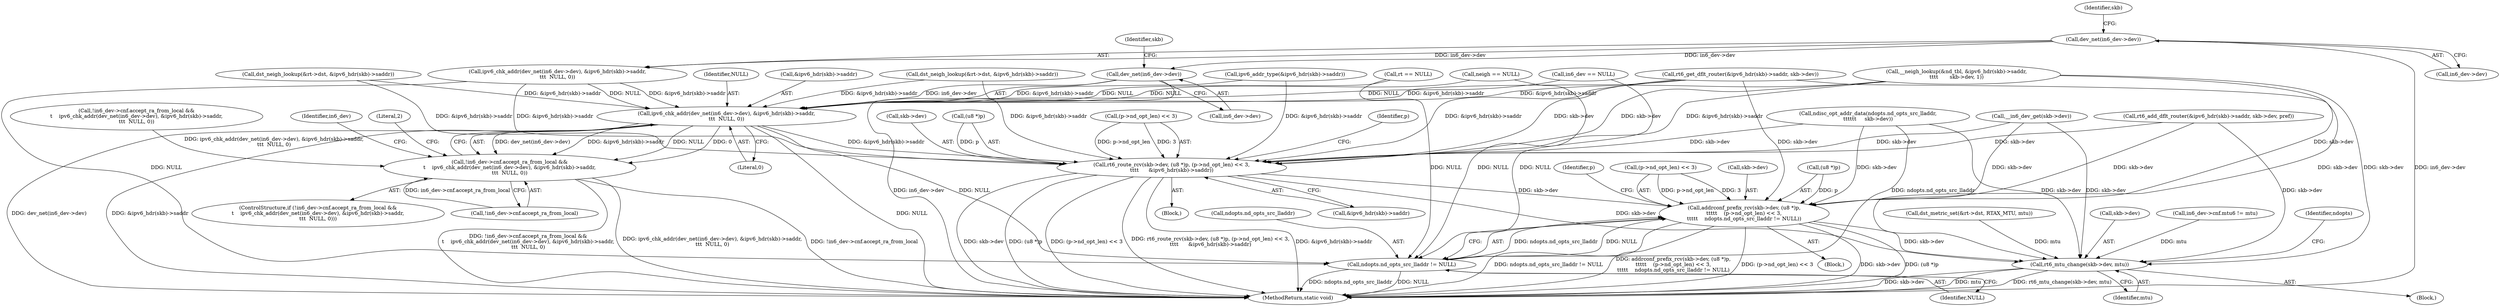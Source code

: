 digraph "0_linux_6fd99094de2b83d1d4c8457f2c83483b2828e75a@pointer" {
"1000807" [label="(Call,dev_net(in6_dev->dev))"];
"1000340" [label="(Call,dev_net(in6_dev->dev))"];
"1000806" [label="(Call,ipv6_chk_addr(dev_net(in6_dev->dev), &ipv6_hdr(skb)->saddr,\n\t\t\t  NULL, 0))"];
"1000799" [label="(Call,!in6_dev->cnf.accept_ra_from_local &&\n\t    ipv6_chk_addr(dev_net(in6_dev->dev), &ipv6_hdr(skb)->saddr,\n\t\t\t  NULL, 0))"];
"1000900" [label="(Call,rt6_route_rcv(skb->dev, (u8 *)p, (p->nd_opt_len) << 3,\n\t\t\t\t      &ipv6_hdr(skb)->saddr))"];
"1000963" [label="(Call,addrconf_prefix_rcv(skb->dev, (u8 *)p,\n\t\t\t\t\t    (p->nd_opt_len) << 3,\n\t\t\t\t\t    ndopts.nd_opts_src_lladdr != NULL))"];
"1001055" [label="(Call,rt6_mtu_change(skb->dev, mtu))"];
"1000975" [label="(Call,ndopts.nd_opts_src_lladdr != NULL)"];
"1000807" [label="(Call,dev_net(in6_dev->dev))"];
"1000900" [label="(Call,rt6_route_rcv(skb->dev, (u8 *)p, (p->nd_opt_len) << 3,\n\t\t\t\t      &ipv6_hdr(skb)->saddr))"];
"1000855" [label="(Block,)"];
"1000967" [label="(Call,(u8 *)p)"];
"1000454" [label="(Call,rt == NULL)"];
"1000204" [label="(Call,__in6_dev_get(skb->dev))"];
"1000798" [label="(ControlStructure,if (!in6_dev->cnf.accept_ra_from_local &&\n\t    ipv6_chk_addr(dev_net(in6_dev->dev), &ipv6_hdr(skb)->saddr,\n\t\t\t  NULL, 0)))"];
"1001059" [label="(Identifier,mtu)"];
"1000465" [label="(Call,rt6_add_dflt_router(&ipv6_hdr(skb)->saddr, skb->dev, pref))"];
"1000340" [label="(Call,dev_net(in6_dev->dev))"];
"1000332" [label="(Call,!in6_dev->cnf.accept_ra_from_local &&\n\t    ipv6_chk_addr(dev_net(in6_dev->dev), &ipv6_hdr(skb)->saddr,\n\t\t\t  NULL, 0))"];
"1000849" [label="(Identifier,p)"];
"1000347" [label="(Identifier,skb)"];
"1000167" [label="(Call,ipv6_addr_type(&ipv6_hdr(skb)->saddr))"];
"1000814" [label="(Identifier,skb)"];
"1000962" [label="(Block,)"];
"1000816" [label="(Identifier,NULL)"];
"1001062" [label="(Identifier,ndopts)"];
"1001048" [label="(Call,dst_metric_set(&rt->dst, RTAX_MTU, mtu))"];
"1001056" [label="(Call,skb->dev)"];
"1000407" [label="(Call,dst_neigh_lookup(&rt->dst, &ipv6_hdr(skb)->saddr))"];
"1000975" [label="(Call,ndopts.nd_opts_src_lladdr != NULL)"];
"1000800" [label="(Call,!in6_dev->cnf.accept_ra_from_local)"];
"1000956" [label="(Identifier,p)"];
"1001104" [label="(MethodReturn,static void)"];
"1001031" [label="(Call,in6_dev->cnf.mtu6 != mtu)"];
"1001055" [label="(Call,rt6_mtu_change(skb->dev, mtu))"];
"1000970" [label="(Call,(p->nd_opt_len) << 3)"];
"1000904" [label="(Call,(u8 *)p)"];
"1000339" [label="(Call,ipv6_chk_addr(dev_net(in6_dev->dev), &ipv6_hdr(skb)->saddr,\n\t\t\t  NULL, 0))"];
"1000499" [label="(Call,neigh == NULL)"];
"1000817" [label="(Literal,0)"];
"1000964" [label="(Call,skb->dev)"];
"1000833" [label="(Identifier,in6_dev)"];
"1000912" [label="(Call,&ipv6_hdr(skb)->saddr)"];
"1000979" [label="(Identifier,NULL)"];
"1000341" [label="(Call,in6_dev->dev)"];
"1000811" [label="(Call,&ipv6_hdr(skb)->saddr)"];
"1000209" [label="(Call,in6_dev == NULL)"];
"1000907" [label="(Call,(p->nd_opt_len) << 3)"];
"1000393" [label="(Call,rt6_get_dflt_router(&ipv6_hdr(skb)->saddr, skb->dev))"];
"1000799" [label="(Call,!in6_dev->cnf.accept_ra_from_local &&\n\t    ipv6_chk_addr(dev_net(in6_dev->dev), &ipv6_hdr(skb)->saddr,\n\t\t\t  NULL, 0))"];
"1000976" [label="(Call,ndopts.nd_opts_src_lladdr)"];
"1000806" [label="(Call,ipv6_chk_addr(dev_net(in6_dev->dev), &ipv6_hdr(skb)->saddr,\n\t\t\t  NULL, 0))"];
"1000755" [label="(Call,ndisc_opt_addr_data(ndopts.nd_opts_src_lladdr,\n\t\t\t\t\t\t     skb->dev))"];
"1000820" [label="(Literal,2)"];
"1000963" [label="(Call,addrconf_prefix_rcv(skb->dev, (u8 *)p,\n\t\t\t\t\t    (p->nd_opt_len) << 3,\n\t\t\t\t\t    ndopts.nd_opts_src_lladdr != NULL))"];
"1000901" [label="(Call,skb->dev)"];
"1000729" [label="(Call,__neigh_lookup(&nd_tbl, &ipv6_hdr(skb)->saddr,\n\t\t\t\t       skb->dev, 1))"];
"1000808" [label="(Call,in6_dev->dev)"];
"1001038" [label="(Block,)"];
"1000488" [label="(Call,dst_neigh_lookup(&rt->dst, &ipv6_hdr(skb)->saddr))"];
"1000807" -> "1000806"  [label="AST: "];
"1000807" -> "1000808"  [label="CFG: "];
"1000808" -> "1000807"  [label="AST: "];
"1000814" -> "1000807"  [label="CFG: "];
"1000807" -> "1001104"  [label="DDG: in6_dev->dev"];
"1000807" -> "1000806"  [label="DDG: in6_dev->dev"];
"1000340" -> "1000807"  [label="DDG: in6_dev->dev"];
"1000340" -> "1000339"  [label="AST: "];
"1000340" -> "1000341"  [label="CFG: "];
"1000341" -> "1000340"  [label="AST: "];
"1000347" -> "1000340"  [label="CFG: "];
"1000340" -> "1001104"  [label="DDG: in6_dev->dev"];
"1000340" -> "1000339"  [label="DDG: in6_dev->dev"];
"1000806" -> "1000799"  [label="AST: "];
"1000806" -> "1000817"  [label="CFG: "];
"1000811" -> "1000806"  [label="AST: "];
"1000816" -> "1000806"  [label="AST: "];
"1000817" -> "1000806"  [label="AST: "];
"1000799" -> "1000806"  [label="CFG: "];
"1000806" -> "1001104"  [label="DDG: NULL"];
"1000806" -> "1001104"  [label="DDG: dev_net(in6_dev->dev)"];
"1000806" -> "1001104"  [label="DDG: &ipv6_hdr(skb)->saddr"];
"1000806" -> "1000799"  [label="DDG: dev_net(in6_dev->dev)"];
"1000806" -> "1000799"  [label="DDG: &ipv6_hdr(skb)->saddr"];
"1000806" -> "1000799"  [label="DDG: NULL"];
"1000806" -> "1000799"  [label="DDG: 0"];
"1000167" -> "1000806"  [label="DDG: &ipv6_hdr(skb)->saddr"];
"1000407" -> "1000806"  [label="DDG: &ipv6_hdr(skb)->saddr"];
"1000488" -> "1000806"  [label="DDG: &ipv6_hdr(skb)->saddr"];
"1000729" -> "1000806"  [label="DDG: &ipv6_hdr(skb)->saddr"];
"1000393" -> "1000806"  [label="DDG: &ipv6_hdr(skb)->saddr"];
"1000339" -> "1000806"  [label="DDG: &ipv6_hdr(skb)->saddr"];
"1000339" -> "1000806"  [label="DDG: NULL"];
"1000499" -> "1000806"  [label="DDG: NULL"];
"1000209" -> "1000806"  [label="DDG: NULL"];
"1000454" -> "1000806"  [label="DDG: NULL"];
"1000806" -> "1000900"  [label="DDG: &ipv6_hdr(skb)->saddr"];
"1000806" -> "1000975"  [label="DDG: NULL"];
"1000799" -> "1000798"  [label="AST: "];
"1000799" -> "1000800"  [label="CFG: "];
"1000800" -> "1000799"  [label="AST: "];
"1000820" -> "1000799"  [label="CFG: "];
"1000833" -> "1000799"  [label="CFG: "];
"1000799" -> "1001104"  [label="DDG: ipv6_chk_addr(dev_net(in6_dev->dev), &ipv6_hdr(skb)->saddr,\n\t\t\t  NULL, 0)"];
"1000799" -> "1001104"  [label="DDG: !in6_dev->cnf.accept_ra_from_local"];
"1000799" -> "1001104"  [label="DDG: !in6_dev->cnf.accept_ra_from_local &&\n\t    ipv6_chk_addr(dev_net(in6_dev->dev), &ipv6_hdr(skb)->saddr,\n\t\t\t  NULL, 0)"];
"1000800" -> "1000799"  [label="DDG: in6_dev->cnf.accept_ra_from_local"];
"1000332" -> "1000799"  [label="DDG: ipv6_chk_addr(dev_net(in6_dev->dev), &ipv6_hdr(skb)->saddr,\n\t\t\t  NULL, 0)"];
"1000900" -> "1000855"  [label="AST: "];
"1000900" -> "1000912"  [label="CFG: "];
"1000901" -> "1000900"  [label="AST: "];
"1000904" -> "1000900"  [label="AST: "];
"1000907" -> "1000900"  [label="AST: "];
"1000912" -> "1000900"  [label="AST: "];
"1000849" -> "1000900"  [label="CFG: "];
"1000900" -> "1001104"  [label="DDG: (u8 *)p"];
"1000900" -> "1001104"  [label="DDG: (p->nd_opt_len) << 3"];
"1000900" -> "1001104"  [label="DDG: rt6_route_rcv(skb->dev, (u8 *)p, (p->nd_opt_len) << 3,\n\t\t\t\t      &ipv6_hdr(skb)->saddr)"];
"1000900" -> "1001104"  [label="DDG: &ipv6_hdr(skb)->saddr"];
"1000900" -> "1001104"  [label="DDG: skb->dev"];
"1000755" -> "1000900"  [label="DDG: skb->dev"];
"1000729" -> "1000900"  [label="DDG: skb->dev"];
"1000729" -> "1000900"  [label="DDG: &ipv6_hdr(skb)->saddr"];
"1000465" -> "1000900"  [label="DDG: skb->dev"];
"1000204" -> "1000900"  [label="DDG: skb->dev"];
"1000393" -> "1000900"  [label="DDG: skb->dev"];
"1000393" -> "1000900"  [label="DDG: &ipv6_hdr(skb)->saddr"];
"1000904" -> "1000900"  [label="DDG: p"];
"1000907" -> "1000900"  [label="DDG: p->nd_opt_len"];
"1000907" -> "1000900"  [label="DDG: 3"];
"1000167" -> "1000900"  [label="DDG: &ipv6_hdr(skb)->saddr"];
"1000407" -> "1000900"  [label="DDG: &ipv6_hdr(skb)->saddr"];
"1000488" -> "1000900"  [label="DDG: &ipv6_hdr(skb)->saddr"];
"1000339" -> "1000900"  [label="DDG: &ipv6_hdr(skb)->saddr"];
"1000900" -> "1000963"  [label="DDG: skb->dev"];
"1000900" -> "1001055"  [label="DDG: skb->dev"];
"1000963" -> "1000962"  [label="AST: "];
"1000963" -> "1000975"  [label="CFG: "];
"1000964" -> "1000963"  [label="AST: "];
"1000967" -> "1000963"  [label="AST: "];
"1000970" -> "1000963"  [label="AST: "];
"1000975" -> "1000963"  [label="AST: "];
"1000956" -> "1000963"  [label="CFG: "];
"1000963" -> "1001104"  [label="DDG: skb->dev"];
"1000963" -> "1001104"  [label="DDG: (u8 *)p"];
"1000963" -> "1001104"  [label="DDG: ndopts.nd_opts_src_lladdr != NULL"];
"1000963" -> "1001104"  [label="DDG: addrconf_prefix_rcv(skb->dev, (u8 *)p,\n\t\t\t\t\t    (p->nd_opt_len) << 3,\n\t\t\t\t\t    ndopts.nd_opts_src_lladdr != NULL)"];
"1000963" -> "1001104"  [label="DDG: (p->nd_opt_len) << 3"];
"1000755" -> "1000963"  [label="DDG: skb->dev"];
"1000729" -> "1000963"  [label="DDG: skb->dev"];
"1000465" -> "1000963"  [label="DDG: skb->dev"];
"1000204" -> "1000963"  [label="DDG: skb->dev"];
"1000393" -> "1000963"  [label="DDG: skb->dev"];
"1000967" -> "1000963"  [label="DDG: p"];
"1000970" -> "1000963"  [label="DDG: p->nd_opt_len"];
"1000970" -> "1000963"  [label="DDG: 3"];
"1000975" -> "1000963"  [label="DDG: ndopts.nd_opts_src_lladdr"];
"1000975" -> "1000963"  [label="DDG: NULL"];
"1000963" -> "1001055"  [label="DDG: skb->dev"];
"1001055" -> "1001038"  [label="AST: "];
"1001055" -> "1001059"  [label="CFG: "];
"1001056" -> "1001055"  [label="AST: "];
"1001059" -> "1001055"  [label="AST: "];
"1001062" -> "1001055"  [label="CFG: "];
"1001055" -> "1001104"  [label="DDG: rt6_mtu_change(skb->dev, mtu)"];
"1001055" -> "1001104"  [label="DDG: skb->dev"];
"1001055" -> "1001104"  [label="DDG: mtu"];
"1000755" -> "1001055"  [label="DDG: skb->dev"];
"1000729" -> "1001055"  [label="DDG: skb->dev"];
"1000465" -> "1001055"  [label="DDG: skb->dev"];
"1000204" -> "1001055"  [label="DDG: skb->dev"];
"1000393" -> "1001055"  [label="DDG: skb->dev"];
"1001048" -> "1001055"  [label="DDG: mtu"];
"1001031" -> "1001055"  [label="DDG: mtu"];
"1000975" -> "1000979"  [label="CFG: "];
"1000976" -> "1000975"  [label="AST: "];
"1000979" -> "1000975"  [label="AST: "];
"1000975" -> "1001104"  [label="DDG: NULL"];
"1000975" -> "1001104"  [label="DDG: ndopts.nd_opts_src_lladdr"];
"1000755" -> "1000975"  [label="DDG: ndopts.nd_opts_src_lladdr"];
"1000339" -> "1000975"  [label="DDG: NULL"];
"1000499" -> "1000975"  [label="DDG: NULL"];
"1000209" -> "1000975"  [label="DDG: NULL"];
"1000454" -> "1000975"  [label="DDG: NULL"];
}

